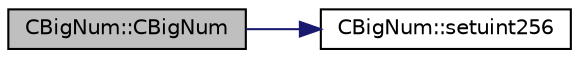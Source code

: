 digraph "CBigNum::CBigNum"
{
  edge [fontname="Helvetica",fontsize="10",labelfontname="Helvetica",labelfontsize="10"];
  node [fontname="Helvetica",fontsize="10",shape=record];
  rankdir="LR";
  Node48 [label="CBigNum::CBigNum",height=0.2,width=0.4,color="black", fillcolor="grey75", style="filled", fontcolor="black"];
  Node48 -> Node49 [color="midnightblue",fontsize="10",style="solid",fontname="Helvetica"];
  Node49 [label="CBigNum::setuint256",height=0.2,width=0.4,color="black", fillcolor="white", style="filled",URL="$class_c_big_num.html#ade94c52f2f5d5a20e605125fcf727a34"];
}
